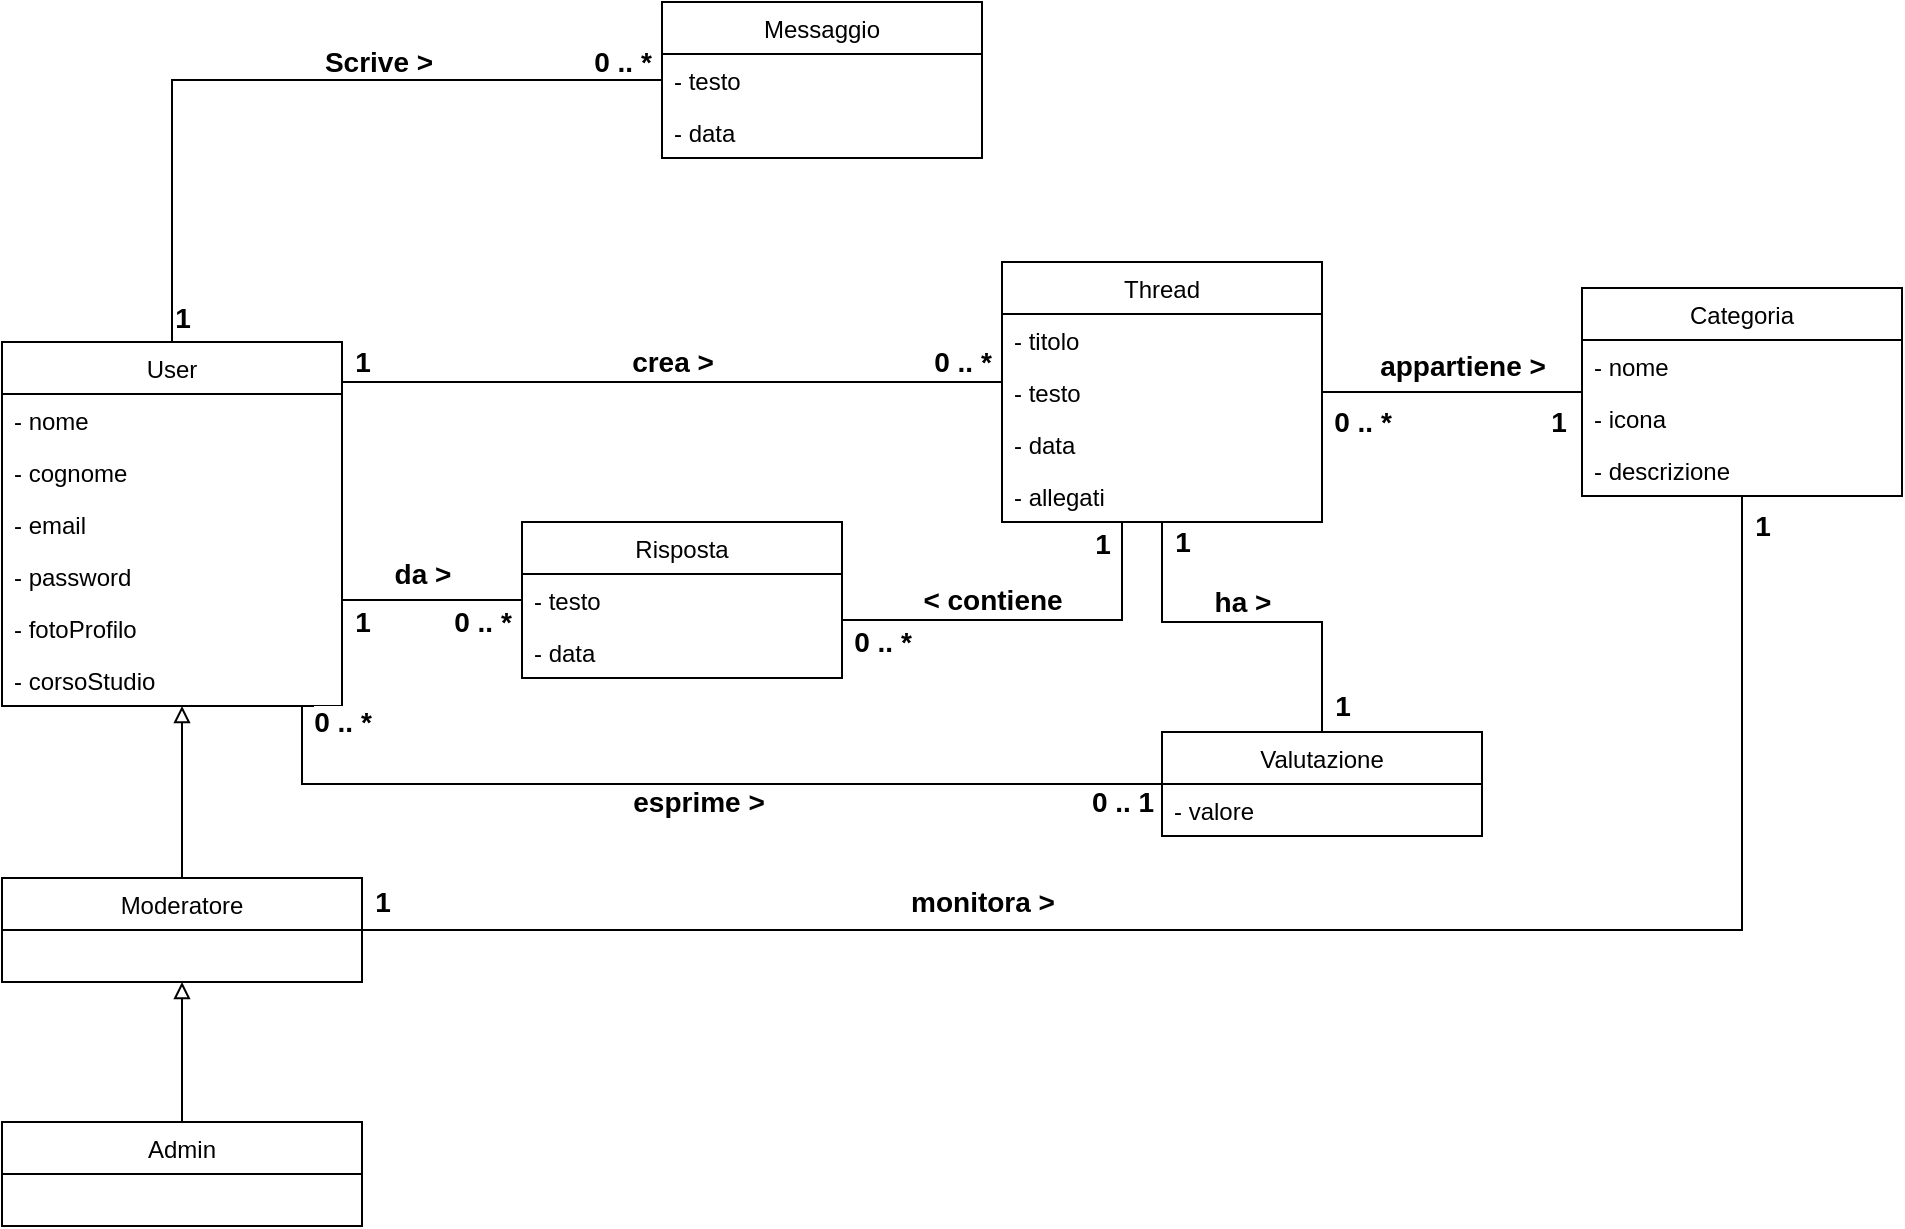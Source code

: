 <mxfile version="14.7.4" type="embed"><diagram id="bnBKGgd5ocjBkpYhWRlp" name="Pagina-1"><mxGraphModel dx="1045" dy="743" grid="1" gridSize="10" guides="1" tooltips="1" connect="1" arrows="1" fold="1" page="1" pageScale="1" pageWidth="1169" pageHeight="827" math="0" shadow="0"><root><mxCell id="0"/><mxCell id="1" parent="0"/><mxCell id="7aMrvh8UKNZL7nqJrocs-15" style="edgeStyle=orthogonalEdgeStyle;rounded=0;orthogonalLoop=1;jettySize=auto;html=1;exitX=0.5;exitY=0;exitDx=0;exitDy=0;endArrow=none;endFill=0;" parent="1" source="7aMrvh8UKNZL7nqJrocs-1" target="7aMrvh8UKNZL7nqJrocs-11" edge="1"><mxGeometry relative="1" as="geometry"/></mxCell><mxCell id="7aMrvh8UKNZL7nqJrocs-20" value="&lt;font style=&quot;font-size: 14px&quot;&gt;&lt;b&gt;Scrive &amp;gt;&lt;/b&gt;&lt;/font&gt;" style="edgeLabel;html=1;align=center;verticalAlign=middle;resizable=0;points=[];labelBackgroundColor=none;" parent="7aMrvh8UKNZL7nqJrocs-15" vertex="1" connectable="0"><mxGeometry x="0.063" y="-1" relative="1" as="geometry"><mxPoint x="34" y="-10" as="offset"/></mxGeometry></mxCell><mxCell id="7aMrvh8UKNZL7nqJrocs-73" value="&lt;font style=&quot;font-size: 14px&quot;&gt;&lt;b&gt;1&lt;/b&gt;&lt;/font&gt;" style="edgeLabel;html=1;align=center;verticalAlign=middle;resizable=0;points=[];" parent="7aMrvh8UKNZL7nqJrocs-15" vertex="1" connectable="0"><mxGeometry x="-0.936" relative="1" as="geometry"><mxPoint x="5" as="offset"/></mxGeometry></mxCell><mxCell id="7aMrvh8UKNZL7nqJrocs-74" value="&lt;b&gt;&lt;font style=&quot;font-size: 14px&quot;&gt;0 .. *&lt;/font&gt;&lt;/b&gt;" style="edgeLabel;html=1;align=center;verticalAlign=middle;resizable=0;points=[];labelBackgroundColor=none;" parent="7aMrvh8UKNZL7nqJrocs-15" vertex="1" connectable="0"><mxGeometry x="0.947" y="-1" relative="1" as="geometry"><mxPoint x="-10" y="-10" as="offset"/></mxGeometry></mxCell><mxCell id="7aMrvh8UKNZL7nqJrocs-55" value="&lt;font style=&quot;font-size: 14px&quot;&gt;&lt;b&gt;crea &amp;gt;&lt;/b&gt;&lt;/font&gt;" style="edgeStyle=orthogonalEdgeStyle;rounded=0;orthogonalLoop=1;jettySize=auto;html=1;endArrow=none;endFill=0;" parent="1" source="7aMrvh8UKNZL7nqJrocs-1" target="7aMrvh8UKNZL7nqJrocs-32" edge="1"><mxGeometry y="10" relative="1" as="geometry"><Array as="points"><mxPoint x="380" y="260"/><mxPoint x="380" y="260"/></Array><mxPoint as="offset"/></mxGeometry></mxCell><mxCell id="7aMrvh8UKNZL7nqJrocs-75" value="&lt;b&gt;&lt;font style=&quot;font-size: 14px&quot;&gt;1&lt;/font&gt;&lt;/b&gt;" style="edgeLabel;html=1;align=center;verticalAlign=middle;resizable=0;points=[];" parent="7aMrvh8UKNZL7nqJrocs-55" vertex="1" connectable="0"><mxGeometry x="-0.939" relative="1" as="geometry"><mxPoint y="-10" as="offset"/></mxGeometry></mxCell><mxCell id="7aMrvh8UKNZL7nqJrocs-76" value="&lt;b&gt;&lt;font style=&quot;font-size: 14px&quot;&gt;0 .. *&lt;/font&gt;&lt;/b&gt;" style="edgeLabel;html=1;align=center;verticalAlign=middle;resizable=0;points=[];labelBackgroundColor=none;" parent="7aMrvh8UKNZL7nqJrocs-55" vertex="1" connectable="0"><mxGeometry x="0.933" y="2" relative="1" as="geometry"><mxPoint x="-9" y="-8" as="offset"/></mxGeometry></mxCell><mxCell id="7aMrvh8UKNZL7nqJrocs-59" style="edgeStyle=orthogonalEdgeStyle;rounded=0;orthogonalLoop=1;jettySize=auto;html=1;endArrow=none;endFill=0;" parent="1" source="7aMrvh8UKNZL7nqJrocs-1" target="7aMrvh8UKNZL7nqJrocs-23" edge="1"><mxGeometry relative="1" as="geometry"><Array as="points"><mxPoint x="310" y="369"/><mxPoint x="310" y="369"/></Array></mxGeometry></mxCell><mxCell id="7aMrvh8UKNZL7nqJrocs-60" value="&lt;b&gt;&lt;font style=&quot;font-size: 14px&quot;&gt;da &amp;gt;&lt;/font&gt;&lt;/b&gt;" style="edgeLabel;html=1;align=center;verticalAlign=middle;resizable=0;points=[];" parent="7aMrvh8UKNZL7nqJrocs-59" vertex="1" connectable="0"><mxGeometry x="0.4" y="2" relative="1" as="geometry"><mxPoint x="-23" y="-11" as="offset"/></mxGeometry></mxCell><mxCell id="7aMrvh8UKNZL7nqJrocs-78" value="&lt;b&gt;&lt;font style=&quot;font-size: 14px&quot;&gt;1&lt;/font&gt;&lt;/b&gt;" style="edgeLabel;html=1;align=center;verticalAlign=middle;resizable=0;points=[];labelBackgroundColor=none;" parent="7aMrvh8UKNZL7nqJrocs-59" vertex="1" connectable="0"><mxGeometry x="-0.756" y="-2" relative="1" as="geometry"><mxPoint x="-1" y="9" as="offset"/></mxGeometry></mxCell><mxCell id="7aMrvh8UKNZL7nqJrocs-79" value="&lt;b&gt;&lt;font style=&quot;font-size: 14px&quot;&gt;0 .. *&lt;/font&gt;&lt;/b&gt;" style="edgeLabel;html=1;align=center;verticalAlign=middle;resizable=0;points=[];labelBackgroundColor=none;" parent="7aMrvh8UKNZL7nqJrocs-59" vertex="1" connectable="0"><mxGeometry x="0.778" relative="1" as="geometry"><mxPoint x="-10" y="11" as="offset"/></mxGeometry></mxCell><mxCell id="7aMrvh8UKNZL7nqJrocs-1" value="User" style="swimlane;fontStyle=0;childLayout=stackLayout;horizontal=1;startSize=26;horizontalStack=0;resizeParent=1;resizeParentMax=0;resizeLast=0;collapsible=1;marginBottom=0;" parent="1" vertex="1"><mxGeometry x="90" y="240" width="170" height="182" as="geometry"><mxRectangle x="90" y="240" width="60" height="26" as="alternateBounds"/></mxGeometry></mxCell><mxCell id="7aMrvh8UKNZL7nqJrocs-2" value="- nome" style="text;align=left;verticalAlign=top;spacingLeft=4;spacingRight=4;overflow=hidden;rotatable=0;points=[[0,0.5],[1,0.5]];portConstraint=eastwest;" parent="7aMrvh8UKNZL7nqJrocs-1" vertex="1"><mxGeometry y="26" width="170" height="26" as="geometry"/></mxCell><mxCell id="7aMrvh8UKNZL7nqJrocs-3" value="- cognome" style="text;align=left;verticalAlign=top;spacingLeft=4;spacingRight=4;overflow=hidden;rotatable=0;points=[[0,0.5],[1,0.5]];portConstraint=eastwest;" parent="7aMrvh8UKNZL7nqJrocs-1" vertex="1"><mxGeometry y="52" width="170" height="26" as="geometry"/></mxCell><mxCell id="7aMrvh8UKNZL7nqJrocs-4" value="- email" style="text;align=left;verticalAlign=top;spacingLeft=4;spacingRight=4;overflow=hidden;rotatable=0;points=[[0,0.5],[1,0.5]];portConstraint=eastwest;" parent="7aMrvh8UKNZL7nqJrocs-1" vertex="1"><mxGeometry y="78" width="170" height="26" as="geometry"/></mxCell><mxCell id="7aMrvh8UKNZL7nqJrocs-6" value="- password" style="text;align=left;verticalAlign=top;spacingLeft=4;spacingRight=4;overflow=hidden;rotatable=0;points=[[0,0.5],[1,0.5]];portConstraint=eastwest;" parent="7aMrvh8UKNZL7nqJrocs-1" vertex="1"><mxGeometry y="104" width="170" height="26" as="geometry"/></mxCell><mxCell id="7aMrvh8UKNZL7nqJrocs-8" value="- fotoProfilo" style="text;align=left;verticalAlign=top;spacingLeft=4;spacingRight=4;overflow=hidden;rotatable=0;points=[[0,0.5],[1,0.5]];portConstraint=eastwest;" parent="7aMrvh8UKNZL7nqJrocs-1" vertex="1"><mxGeometry y="130" width="170" height="26" as="geometry"/></mxCell><mxCell id="7aMrvh8UKNZL7nqJrocs-9" value="- corsoStudio" style="text;align=left;verticalAlign=top;spacingLeft=4;spacingRight=4;overflow=hidden;rotatable=0;points=[[0,0.5],[1,0.5]];portConstraint=eastwest;" parent="7aMrvh8UKNZL7nqJrocs-1" vertex="1"><mxGeometry y="156" width="170" height="26" as="geometry"/></mxCell><mxCell id="7aMrvh8UKNZL7nqJrocs-10" value="Messaggio" style="swimlane;fontStyle=0;childLayout=stackLayout;horizontal=1;startSize=26;horizontalStack=0;resizeParent=1;resizeParentMax=0;resizeLast=0;collapsible=1;marginBottom=0;" parent="1" vertex="1"><mxGeometry x="420" y="70" width="160" height="78" as="geometry"/></mxCell><mxCell id="7aMrvh8UKNZL7nqJrocs-11" value="- testo" style="text;strokeColor=none;align=left;verticalAlign=top;spacingLeft=4;spacingRight=4;overflow=hidden;rotatable=0;points=[[0,0.5],[1,0.5]];portConstraint=eastwest;" parent="7aMrvh8UKNZL7nqJrocs-10" vertex="1"><mxGeometry y="26" width="160" height="26" as="geometry"/></mxCell><mxCell id="7aMrvh8UKNZL7nqJrocs-12" value="- data" style="text;strokeColor=none;align=left;verticalAlign=top;spacingLeft=4;spacingRight=4;overflow=hidden;rotatable=0;points=[[0,0.5],[1,0.5]];portConstraint=eastwest;" parent="7aMrvh8UKNZL7nqJrocs-10" vertex="1"><mxGeometry y="52" width="160" height="26" as="geometry"/></mxCell><mxCell id="7aMrvh8UKNZL7nqJrocs-22" value="Risposta" style="swimlane;fontStyle=0;childLayout=stackLayout;horizontal=1;startSize=26;horizontalStack=0;resizeParent=1;resizeParentMax=0;resizeLast=0;collapsible=1;marginBottom=0;" parent="1" vertex="1"><mxGeometry x="350" y="330" width="160" height="78" as="geometry"/></mxCell><mxCell id="7aMrvh8UKNZL7nqJrocs-23" value="- testo" style="text;strokeColor=none;align=left;verticalAlign=top;spacingLeft=4;spacingRight=4;overflow=hidden;rotatable=0;points=[[0,0.5],[1,0.5]];portConstraint=eastwest;" parent="7aMrvh8UKNZL7nqJrocs-22" vertex="1"><mxGeometry y="26" width="160" height="26" as="geometry"/></mxCell><mxCell id="7aMrvh8UKNZL7nqJrocs-24" value="- data" style="text;strokeColor=none;align=left;verticalAlign=top;spacingLeft=4;spacingRight=4;overflow=hidden;rotatable=0;points=[[0,0.5],[1,0.5]];portConstraint=eastwest;" parent="7aMrvh8UKNZL7nqJrocs-22" vertex="1"><mxGeometry y="52" width="160" height="26" as="geometry"/></mxCell><mxCell id="7aMrvh8UKNZL7nqJrocs-65" style="edgeStyle=orthogonalEdgeStyle;rounded=0;orthogonalLoop=1;jettySize=auto;html=1;endArrow=none;endFill=0;" parent="1" source="7aMrvh8UKNZL7nqJrocs-28" target="7aMrvh8UKNZL7nqJrocs-32" edge="1"><mxGeometry relative="1" as="geometry"><Array as="points"><mxPoint x="750" y="380"/><mxPoint x="670" y="380"/></Array></mxGeometry></mxCell><mxCell id="7aMrvh8UKNZL7nqJrocs-66" value="&lt;font style=&quot;font-size: 14px&quot;&gt;&lt;b&gt;ha &amp;gt;&lt;/b&gt;&lt;/font&gt;" style="edgeLabel;html=1;align=center;verticalAlign=middle;resizable=0;points=[];" parent="7aMrvh8UKNZL7nqJrocs-65" vertex="1" connectable="0"><mxGeometry x="0.005" y="1" relative="1" as="geometry"><mxPoint x="-2" y="-11" as="offset"/></mxGeometry></mxCell><mxCell id="FtUAw6zp2ulC7SrXqxyj-3" value="&lt;font style=&quot;font-size: 14px&quot;&gt;&lt;b&gt;1&lt;/b&gt;&lt;/font&gt;" style="edgeLabel;html=1;align=center;verticalAlign=middle;resizable=0;points=[];" parent="7aMrvh8UKNZL7nqJrocs-65" vertex="1" connectable="0"><mxGeometry x="0.892" y="1" relative="1" as="geometry"><mxPoint x="11" as="offset"/></mxGeometry></mxCell><mxCell id="FtUAw6zp2ulC7SrXqxyj-4" value="&lt;b&gt;&lt;font style=&quot;font-size: 14px&quot;&gt;1&lt;/font&gt;&lt;/b&gt;" style="edgeLabel;html=1;align=center;verticalAlign=middle;resizable=0;points=[];" parent="7aMrvh8UKNZL7nqJrocs-65" vertex="1" connectable="0"><mxGeometry x="-0.86" relative="1" as="geometry"><mxPoint x="10" as="offset"/></mxGeometry></mxCell><mxCell id="7aMrvh8UKNZL7nqJrocs-67" style="edgeStyle=orthogonalEdgeStyle;rounded=0;orthogonalLoop=1;jettySize=auto;html=1;endArrow=none;endFill=0;" parent="1" source="7aMrvh8UKNZL7nqJrocs-28" target="7aMrvh8UKNZL7nqJrocs-1" edge="1"><mxGeometry relative="1" as="geometry"><Array as="points"><mxPoint x="240" y="461"/></Array></mxGeometry></mxCell><mxCell id="7aMrvh8UKNZL7nqJrocs-68" value="&lt;b&gt;&lt;font style=&quot;font-size: 14px&quot;&gt;esprime &amp;gt;&lt;/font&gt;&lt;/b&gt;" style="edgeLabel;html=1;align=center;verticalAlign=middle;resizable=0;points=[];" parent="7aMrvh8UKNZL7nqJrocs-67" vertex="1" connectable="0"><mxGeometry x="-0.011" y="-3" relative="1" as="geometry"><mxPoint y="12" as="offset"/></mxGeometry></mxCell><mxCell id="FtUAw6zp2ulC7SrXqxyj-5" value="&lt;b&gt;&lt;font style=&quot;font-size: 14px&quot;&gt;0 .. *&lt;/font&gt;&lt;/b&gt;" style="edgeLabel;html=1;align=center;verticalAlign=middle;resizable=0;points=[];" parent="7aMrvh8UKNZL7nqJrocs-67" vertex="1" connectable="0"><mxGeometry x="0.872" y="3" relative="1" as="geometry"><mxPoint x="23" y="-22" as="offset"/></mxGeometry></mxCell><mxCell id="FtUAw6zp2ulC7SrXqxyj-6" value="&lt;b&gt;&lt;font style=&quot;font-size: 14px&quot;&gt;0 .. 1&lt;/font&gt;&lt;/b&gt;" style="edgeLabel;html=1;align=center;verticalAlign=middle;resizable=0;points=[];" parent="7aMrvh8UKNZL7nqJrocs-67" vertex="1" connectable="0"><mxGeometry x="-0.889" y="1" relative="1" as="geometry"><mxPoint x="6" y="8" as="offset"/></mxGeometry></mxCell><mxCell id="7aMrvh8UKNZL7nqJrocs-28" value="Valutazione" style="swimlane;fontStyle=0;childLayout=stackLayout;horizontal=1;startSize=26;horizontalStack=0;resizeParent=1;resizeParentMax=0;resizeLast=0;collapsible=1;marginBottom=0;" parent="1" vertex="1"><mxGeometry x="670" y="435" width="160" height="52" as="geometry"/></mxCell><mxCell id="7aMrvh8UKNZL7nqJrocs-29" value="- valore" style="text;strokeColor=none;align=left;verticalAlign=top;spacingLeft=4;spacingRight=4;overflow=hidden;rotatable=0;points=[[0,0.5],[1,0.5]];portConstraint=eastwest;" parent="7aMrvh8UKNZL7nqJrocs-28" vertex="1"><mxGeometry y="26" width="160" height="26" as="geometry"/></mxCell><mxCell id="7aMrvh8UKNZL7nqJrocs-61" style="edgeStyle=orthogonalEdgeStyle;rounded=0;orthogonalLoop=1;jettySize=auto;html=1;endArrow=none;endFill=0;" parent="1" source="7aMrvh8UKNZL7nqJrocs-32" target="7aMrvh8UKNZL7nqJrocs-22" edge="1"><mxGeometry relative="1" as="geometry"><Array as="points"><mxPoint x="650" y="379"/></Array></mxGeometry></mxCell><mxCell id="7aMrvh8UKNZL7nqJrocs-62" value="&lt;font style=&quot;font-size: 14px&quot;&gt;&lt;b&gt;&amp;lt; contiene&lt;/b&gt;&lt;/font&gt;" style="edgeLabel;html=1;align=center;verticalAlign=middle;resizable=0;points=[];" parent="7aMrvh8UKNZL7nqJrocs-61" vertex="1" connectable="0"><mxGeometry x="0.239" relative="1" as="geometry"><mxPoint x="3" y="-10" as="offset"/></mxGeometry></mxCell><mxCell id="7aMrvh8UKNZL7nqJrocs-80" value="&lt;font style=&quot;font-size: 14px&quot;&gt;&lt;b&gt;0 .. *&lt;/b&gt;&lt;/font&gt;" style="edgeLabel;html=1;align=center;verticalAlign=middle;resizable=0;points=[];" parent="7aMrvh8UKNZL7nqJrocs-61" vertex="1" connectable="0"><mxGeometry x="0.873" y="-2" relative="1" as="geometry"><mxPoint x="8" y="13" as="offset"/></mxGeometry></mxCell><mxCell id="7aMrvh8UKNZL7nqJrocs-81" value="&lt;b&gt;&lt;font style=&quot;font-size: 14px&quot;&gt;1&lt;/font&gt;&lt;/b&gt;" style="edgeLabel;html=1;align=center;verticalAlign=middle;resizable=0;points=[];" parent="7aMrvh8UKNZL7nqJrocs-61" vertex="1" connectable="0"><mxGeometry x="-0.884" y="-1" relative="1" as="geometry"><mxPoint x="-9" as="offset"/></mxGeometry></mxCell><mxCell id="7aMrvh8UKNZL7nqJrocs-69" style="edgeStyle=orthogonalEdgeStyle;rounded=0;orthogonalLoop=1;jettySize=auto;html=1;endArrow=none;endFill=0;" parent="1" source="7aMrvh8UKNZL7nqJrocs-32" target="7aMrvh8UKNZL7nqJrocs-39" edge="1"><mxGeometry relative="1" as="geometry"/></mxCell><mxCell id="7aMrvh8UKNZL7nqJrocs-70" value="&lt;b&gt;&lt;font style=&quot;font-size: 14px&quot;&gt;appartiene &amp;gt;&lt;/font&gt;&lt;/b&gt;" style="edgeLabel;html=1;align=center;verticalAlign=middle;resizable=0;points=[];" parent="7aMrvh8UKNZL7nqJrocs-69" vertex="1" connectable="0"><mxGeometry x="0.246" y="2" relative="1" as="geometry"><mxPoint x="-11" y="-11" as="offset"/></mxGeometry></mxCell><mxCell id="FtUAw6zp2ulC7SrXqxyj-1" value="&lt;font style=&quot;font-size: 14px&quot;&gt;&lt;b&gt;0 .. *&lt;/b&gt;&lt;/font&gt;" style="edgeLabel;html=1;align=center;verticalAlign=middle;resizable=0;points=[];" parent="7aMrvh8UKNZL7nqJrocs-69" vertex="1" connectable="0"><mxGeometry x="-0.815" y="1" relative="1" as="geometry"><mxPoint x="8" y="16" as="offset"/></mxGeometry></mxCell><mxCell id="FtUAw6zp2ulC7SrXqxyj-2" value="&lt;font style=&quot;font-size: 14px&quot;&gt;&lt;b&gt;1&lt;/b&gt;&lt;/font&gt;" style="edgeLabel;html=1;align=center;verticalAlign=middle;resizable=0;points=[];" parent="7aMrvh8UKNZL7nqJrocs-69" vertex="1" connectable="0"><mxGeometry x="0.815" y="-2" relative="1" as="geometry"><mxPoint y="13" as="offset"/></mxGeometry></mxCell><mxCell id="7aMrvh8UKNZL7nqJrocs-32" value="Thread" style="swimlane;fontStyle=0;childLayout=stackLayout;horizontal=1;startSize=26;horizontalStack=0;resizeParent=1;resizeParentMax=0;resizeLast=0;collapsible=1;marginBottom=0;" parent="1" vertex="1"><mxGeometry x="590" y="200" width="160" height="130" as="geometry"><mxRectangle x="240" y="110" width="60" height="26" as="alternateBounds"/></mxGeometry></mxCell><mxCell id="7aMrvh8UKNZL7nqJrocs-33" value="- titolo" style="text;align=left;verticalAlign=top;spacingLeft=4;spacingRight=4;overflow=hidden;rotatable=0;points=[[0,0.5],[1,0.5]];portConstraint=eastwest;" parent="7aMrvh8UKNZL7nqJrocs-32" vertex="1"><mxGeometry y="26" width="160" height="26" as="geometry"/></mxCell><mxCell id="7aMrvh8UKNZL7nqJrocs-34" value="- testo" style="text;align=left;verticalAlign=top;spacingLeft=4;spacingRight=4;overflow=hidden;rotatable=0;points=[[0,0.5],[1,0.5]];portConstraint=eastwest;" parent="7aMrvh8UKNZL7nqJrocs-32" vertex="1"><mxGeometry y="52" width="160" height="26" as="geometry"/></mxCell><mxCell id="7aMrvh8UKNZL7nqJrocs-35" value="- data" style="text;align=left;verticalAlign=top;spacingLeft=4;spacingRight=4;overflow=hidden;rotatable=0;points=[[0,0.5],[1,0.5]];portConstraint=eastwest;" parent="7aMrvh8UKNZL7nqJrocs-32" vertex="1"><mxGeometry y="78" width="160" height="26" as="geometry"/></mxCell><mxCell id="7aMrvh8UKNZL7nqJrocs-36" value="- allegati" style="text;align=left;verticalAlign=top;spacingLeft=4;spacingRight=4;overflow=hidden;rotatable=0;points=[[0,0.5],[1,0.5]];portConstraint=eastwest;" parent="7aMrvh8UKNZL7nqJrocs-32" vertex="1"><mxGeometry y="104" width="160" height="26" as="geometry"/></mxCell><mxCell id="7aMrvh8UKNZL7nqJrocs-39" value="Categoria" style="swimlane;fontStyle=0;childLayout=stackLayout;horizontal=1;startSize=26;horizontalStack=0;resizeParent=1;resizeParentMax=0;resizeLast=0;collapsible=1;marginBottom=0;" parent="1" vertex="1"><mxGeometry x="880" y="213" width="160" height="104" as="geometry"><mxRectangle x="240" y="110" width="60" height="26" as="alternateBounds"/></mxGeometry></mxCell><mxCell id="7aMrvh8UKNZL7nqJrocs-40" value="- nome" style="text;align=left;verticalAlign=top;spacingLeft=4;spacingRight=4;overflow=hidden;rotatable=0;points=[[0,0.5],[1,0.5]];portConstraint=eastwest;" parent="7aMrvh8UKNZL7nqJrocs-39" vertex="1"><mxGeometry y="26" width="160" height="26" as="geometry"/></mxCell><mxCell id="7aMrvh8UKNZL7nqJrocs-41" value="- icona" style="text;align=left;verticalAlign=top;spacingLeft=4;spacingRight=4;overflow=hidden;rotatable=0;points=[[0,0.5],[1,0.5]];portConstraint=eastwest;" parent="7aMrvh8UKNZL7nqJrocs-39" vertex="1"><mxGeometry y="52" width="160" height="26" as="geometry"/></mxCell><mxCell id="7aMrvh8UKNZL7nqJrocs-42" value="- descrizione" style="text;align=left;verticalAlign=top;spacingLeft=4;spacingRight=4;overflow=hidden;rotatable=0;points=[[0,0.5],[1,0.5]];portConstraint=eastwest;" parent="7aMrvh8UKNZL7nqJrocs-39" vertex="1"><mxGeometry y="78" width="160" height="26" as="geometry"/></mxCell><mxCell id="7aMrvh8UKNZL7nqJrocs-53" style="edgeStyle=orthogonalEdgeStyle;rounded=0;orthogonalLoop=1;jettySize=auto;html=1;endArrow=block;endFill=0;" parent="1" source="7aMrvh8UKNZL7nqJrocs-47" target="7aMrvh8UKNZL7nqJrocs-1" edge="1"><mxGeometry relative="1" as="geometry"><mxPoint x="180" y="420" as="targetPoint"/><Array as="points"><mxPoint x="180" y="450"/><mxPoint x="180" y="450"/></Array></mxGeometry></mxCell><mxCell id="7aMrvh8UKNZL7nqJrocs-71" style="edgeStyle=orthogonalEdgeStyle;rounded=0;orthogonalLoop=1;jettySize=auto;html=1;endArrow=none;endFill=0;" parent="1" source="7aMrvh8UKNZL7nqJrocs-47" target="7aMrvh8UKNZL7nqJrocs-39" edge="1"><mxGeometry relative="1" as="geometry"/></mxCell><mxCell id="7aMrvh8UKNZL7nqJrocs-72" value="&lt;font style=&quot;font-size: 14px&quot;&gt;&lt;b&gt;monitora &amp;gt;&lt;/b&gt;&lt;/font&gt;" style="edgeLabel;html=1;align=center;verticalAlign=middle;resizable=0;points=[];" parent="7aMrvh8UKNZL7nqJrocs-71" vertex="1" connectable="0"><mxGeometry x="-0.213" y="1" relative="1" as="geometry"><mxPoint x="-47" y="-13" as="offset"/></mxGeometry></mxCell><mxCell id="FtUAw6zp2ulC7SrXqxyj-8" value="&lt;b&gt;&lt;font style=&quot;font-size: 14px&quot;&gt;1&lt;/font&gt;&lt;/b&gt;" style="edgeLabel;html=1;align=center;verticalAlign=middle;resizable=0;points=[];" parent="7aMrvh8UKNZL7nqJrocs-71" vertex="1" connectable="0"><mxGeometry x="-0.967" relative="1" as="geometry"><mxPoint x="-5" y="-14" as="offset"/></mxGeometry></mxCell><mxCell id="FtUAw6zp2ulC7SrXqxyj-9" value="&lt;b&gt;&lt;font style=&quot;font-size: 14px&quot;&gt;1&lt;/font&gt;&lt;/b&gt;" style="edgeLabel;html=1;align=center;verticalAlign=middle;resizable=0;points=[];" parent="7aMrvh8UKNZL7nqJrocs-71" vertex="1" connectable="0"><mxGeometry x="0.967" y="-1" relative="1" as="geometry"><mxPoint x="9" as="offset"/></mxGeometry></mxCell><mxCell id="7aMrvh8UKNZL7nqJrocs-47" value="Moderatore" style="swimlane;fontStyle=0;childLayout=stackLayout;horizontal=1;startSize=26;horizontalStack=0;resizeParent=1;resizeParentMax=0;resizeLast=0;collapsible=1;marginBottom=0;labelBackgroundColor=none;" parent="1" vertex="1"><mxGeometry x="90" y="508" width="180" height="52" as="geometry"><mxRectangle x="90" y="508" width="90" height="26" as="alternateBounds"/></mxGeometry></mxCell><mxCell id="7aMrvh8UKNZL7nqJrocs-54" style="edgeStyle=orthogonalEdgeStyle;rounded=0;orthogonalLoop=1;jettySize=auto;html=1;entryX=0.5;entryY=1;entryDx=0;entryDy=0;endArrow=block;endFill=0;" parent="1" source="7aMrvh8UKNZL7nqJrocs-51" target="7aMrvh8UKNZL7nqJrocs-47" edge="1"><mxGeometry relative="1" as="geometry"/></mxCell><mxCell id="7aMrvh8UKNZL7nqJrocs-51" value="Admin" style="swimlane;fontStyle=0;childLayout=stackLayout;horizontal=1;startSize=26;horizontalStack=0;resizeParent=1;resizeParentMax=0;resizeLast=0;collapsible=1;marginBottom=0;labelBackgroundColor=none;" parent="1" vertex="1"><mxGeometry x="90" y="630" width="180" height="52" as="geometry"><mxRectangle x="90" y="630" width="90" height="26" as="alternateBounds"/></mxGeometry></mxCell></root></mxGraphModel></diagram></mxfile>
